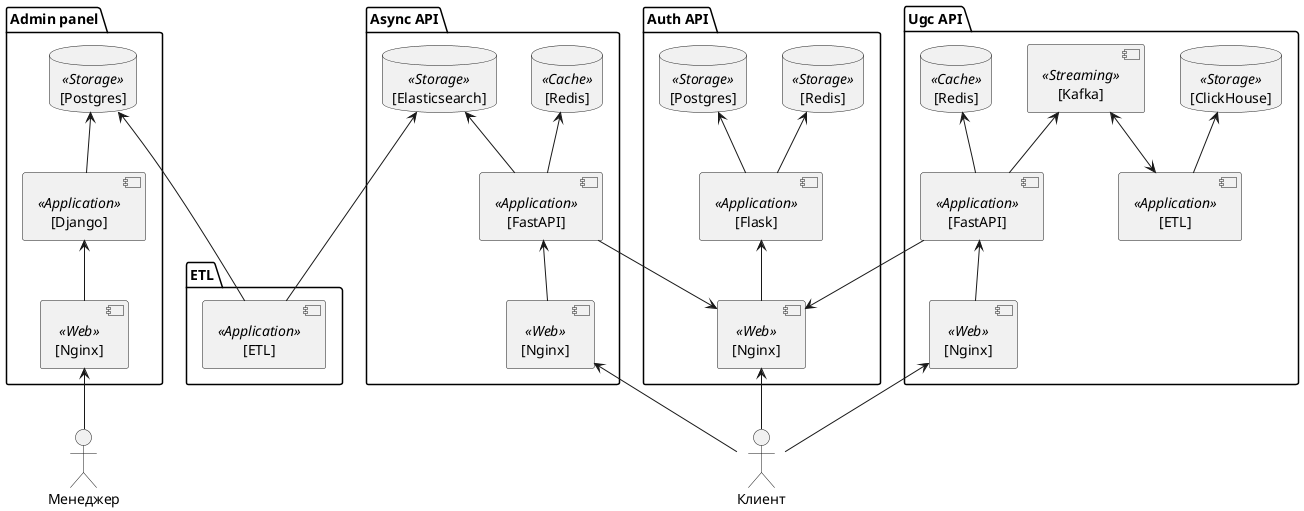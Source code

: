 @startuml
skinparam componentStyle uml2

actor Менеджер as Manager
actor Клиент as Client

package "Admin panel" as Admin {
    component "[Nginx]" as AdminNginx <<Web>>
    component "[Django]" as AdminApp <<Application>>
    database "[Postgres]" as AdminPostgres <<Storage>>

    AdminPostgres <-down- AdminApp
    AdminApp <-down- AdminNginx

}

package "ETL" as ETL {
    component "[ETL]" as ETLApp <<Application>>
}

package "Async API" as AsyncAPI {
    component "[Nginx]" as AsyncNginx <<Web>>
    component "[FastAPI]" as AsyncApp <<Application>>
    database "[Elasticsearch]" as Elasticsearch <<Storage>>
    database "[Redis]" as AsyncRedis <<Cache>>

    Elasticsearch <-- AsyncApp
    AsyncApp -up-> AsyncRedis
    AsyncApp <-down- AsyncNginx
}

package "Auth API" as AuthAPI{
    component "[Nginx]" as AuthNginx <<Web>>
    component "[Flask]" as AuthApp <<Application>>
    database "[Postgres]" as AuthPostgres <<Storage>>
    database "[Redis]" as AuthRedis <<Storage>>

    AuthPostgres <-- AuthApp
    AuthApp -up-> AuthRedis
    AuthApp <-down- AuthNginx
}

package "Ugc API" as UgcApi{
    component "[Nginx]" as UgcNginx <<Web>>
    component "[FastAPI]" as UgcApp <<Application>>
    component "[Kafka]" as UgcStream <<Streaming>>
    database "[Redis]" as UgcRedis <<Cache>>
    component "[ETL]" as UgcETL <<Application>>
    database "[ClickHouse]" as ClickHouse <<Storage>>

    UgcApp -up-> UgcStream
    UgcApp -up-> UgcRedis
    UgcETL -up-> ClickHouse
    UgcETL <-up-> UgcStream
    UgcNginx -up-> UgcApp
}

AdminPostgres <-down-- ETLApp
ETLApp --up-> Elasticsearch

AsyncApp --> AuthNginx
UgcApp --> AuthNginx

Client -up-> AuthNginx
Client -up-> AsyncNginx
Client --> UgcNginx

AdminNginx <-- Manager
@enduml
